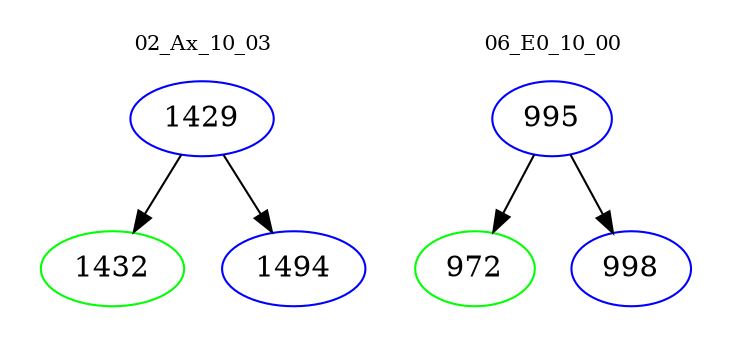 digraph{
subgraph cluster_0 {
color = white
label = "02_Ax_10_03";
fontsize=10;
T0_1429 [label="1429", color="blue"]
T0_1429 -> T0_1432 [color="black"]
T0_1432 [label="1432", color="green"]
T0_1429 -> T0_1494 [color="black"]
T0_1494 [label="1494", color="blue"]
}
subgraph cluster_1 {
color = white
label = "06_E0_10_00";
fontsize=10;
T1_995 [label="995", color="blue"]
T1_995 -> T1_972 [color="black"]
T1_972 [label="972", color="green"]
T1_995 -> T1_998 [color="black"]
T1_998 [label="998", color="blue"]
}
}
